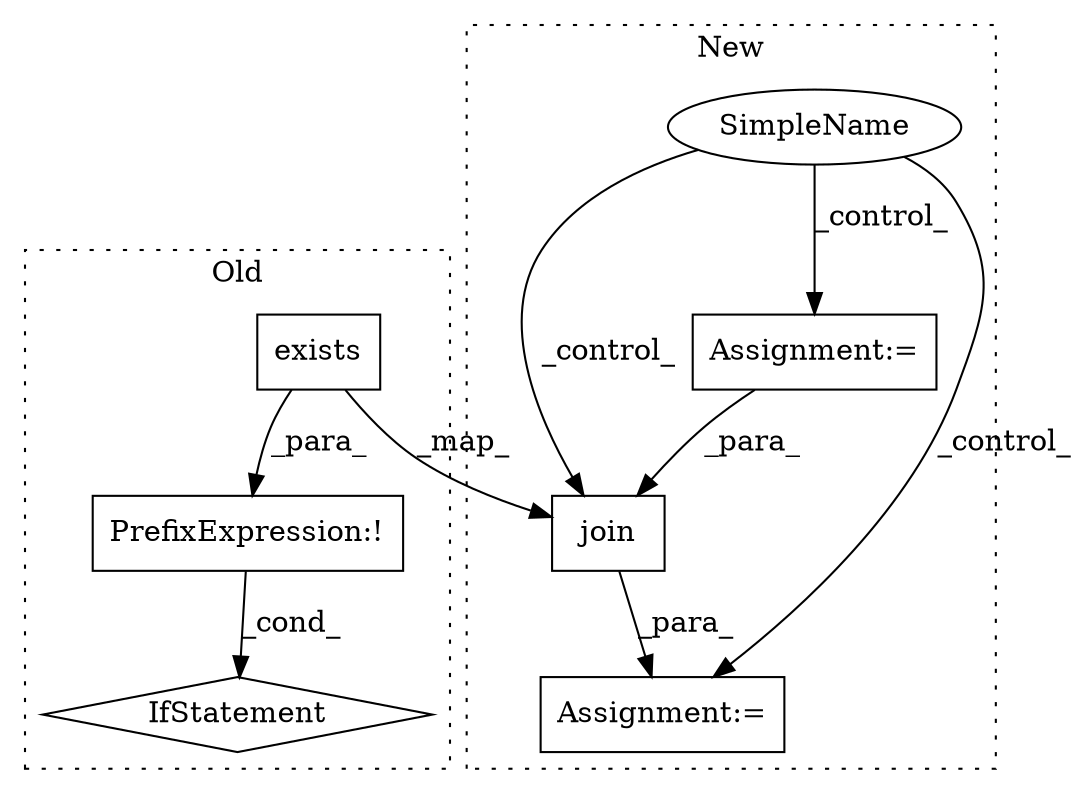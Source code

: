 digraph G {
subgraph cluster0 {
1 [label="exists" a="32" s="3418,3459" l="7,1" shape="box"];
4 [label="IfStatement" a="25" s="3405,3460" l="4,2" shape="diamond"];
5 [label="PrefixExpression:!" a="38" s="3409" l="1" shape="box"];
label = "Old";
style="dotted";
}
subgraph cluster1 {
2 [label="join" a="32" s="3878,3926" l="5,1" shape="box"];
3 [label="Assignment:=" a="7" s="3946" l="1" shape="box"];
6 [label="SimpleName" a="42" s="" l="" shape="ellipse"];
7 [label="Assignment:=" a="7" s="3680" l="1" shape="box"];
label = "New";
style="dotted";
}
1 -> 5 [label="_para_"];
1 -> 2 [label="_map_"];
2 -> 3 [label="_para_"];
5 -> 4 [label="_cond_"];
6 -> 3 [label="_control_"];
6 -> 7 [label="_control_"];
6 -> 2 [label="_control_"];
7 -> 2 [label="_para_"];
}